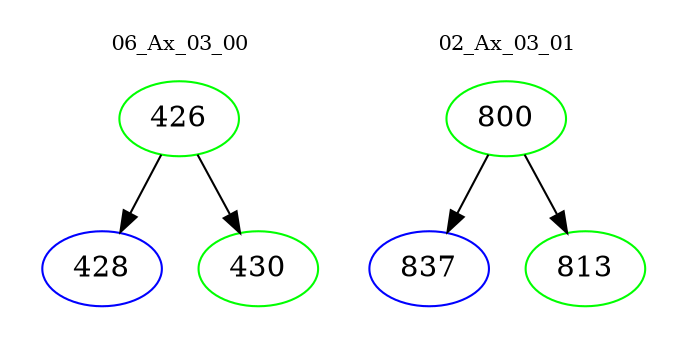 digraph{
subgraph cluster_0 {
color = white
label = "06_Ax_03_00";
fontsize=10;
T0_426 [label="426", color="green"]
T0_426 -> T0_428 [color="black"]
T0_428 [label="428", color="blue"]
T0_426 -> T0_430 [color="black"]
T0_430 [label="430", color="green"]
}
subgraph cluster_1 {
color = white
label = "02_Ax_03_01";
fontsize=10;
T1_800 [label="800", color="green"]
T1_800 -> T1_837 [color="black"]
T1_837 [label="837", color="blue"]
T1_800 -> T1_813 [color="black"]
T1_813 [label="813", color="green"]
}
}
